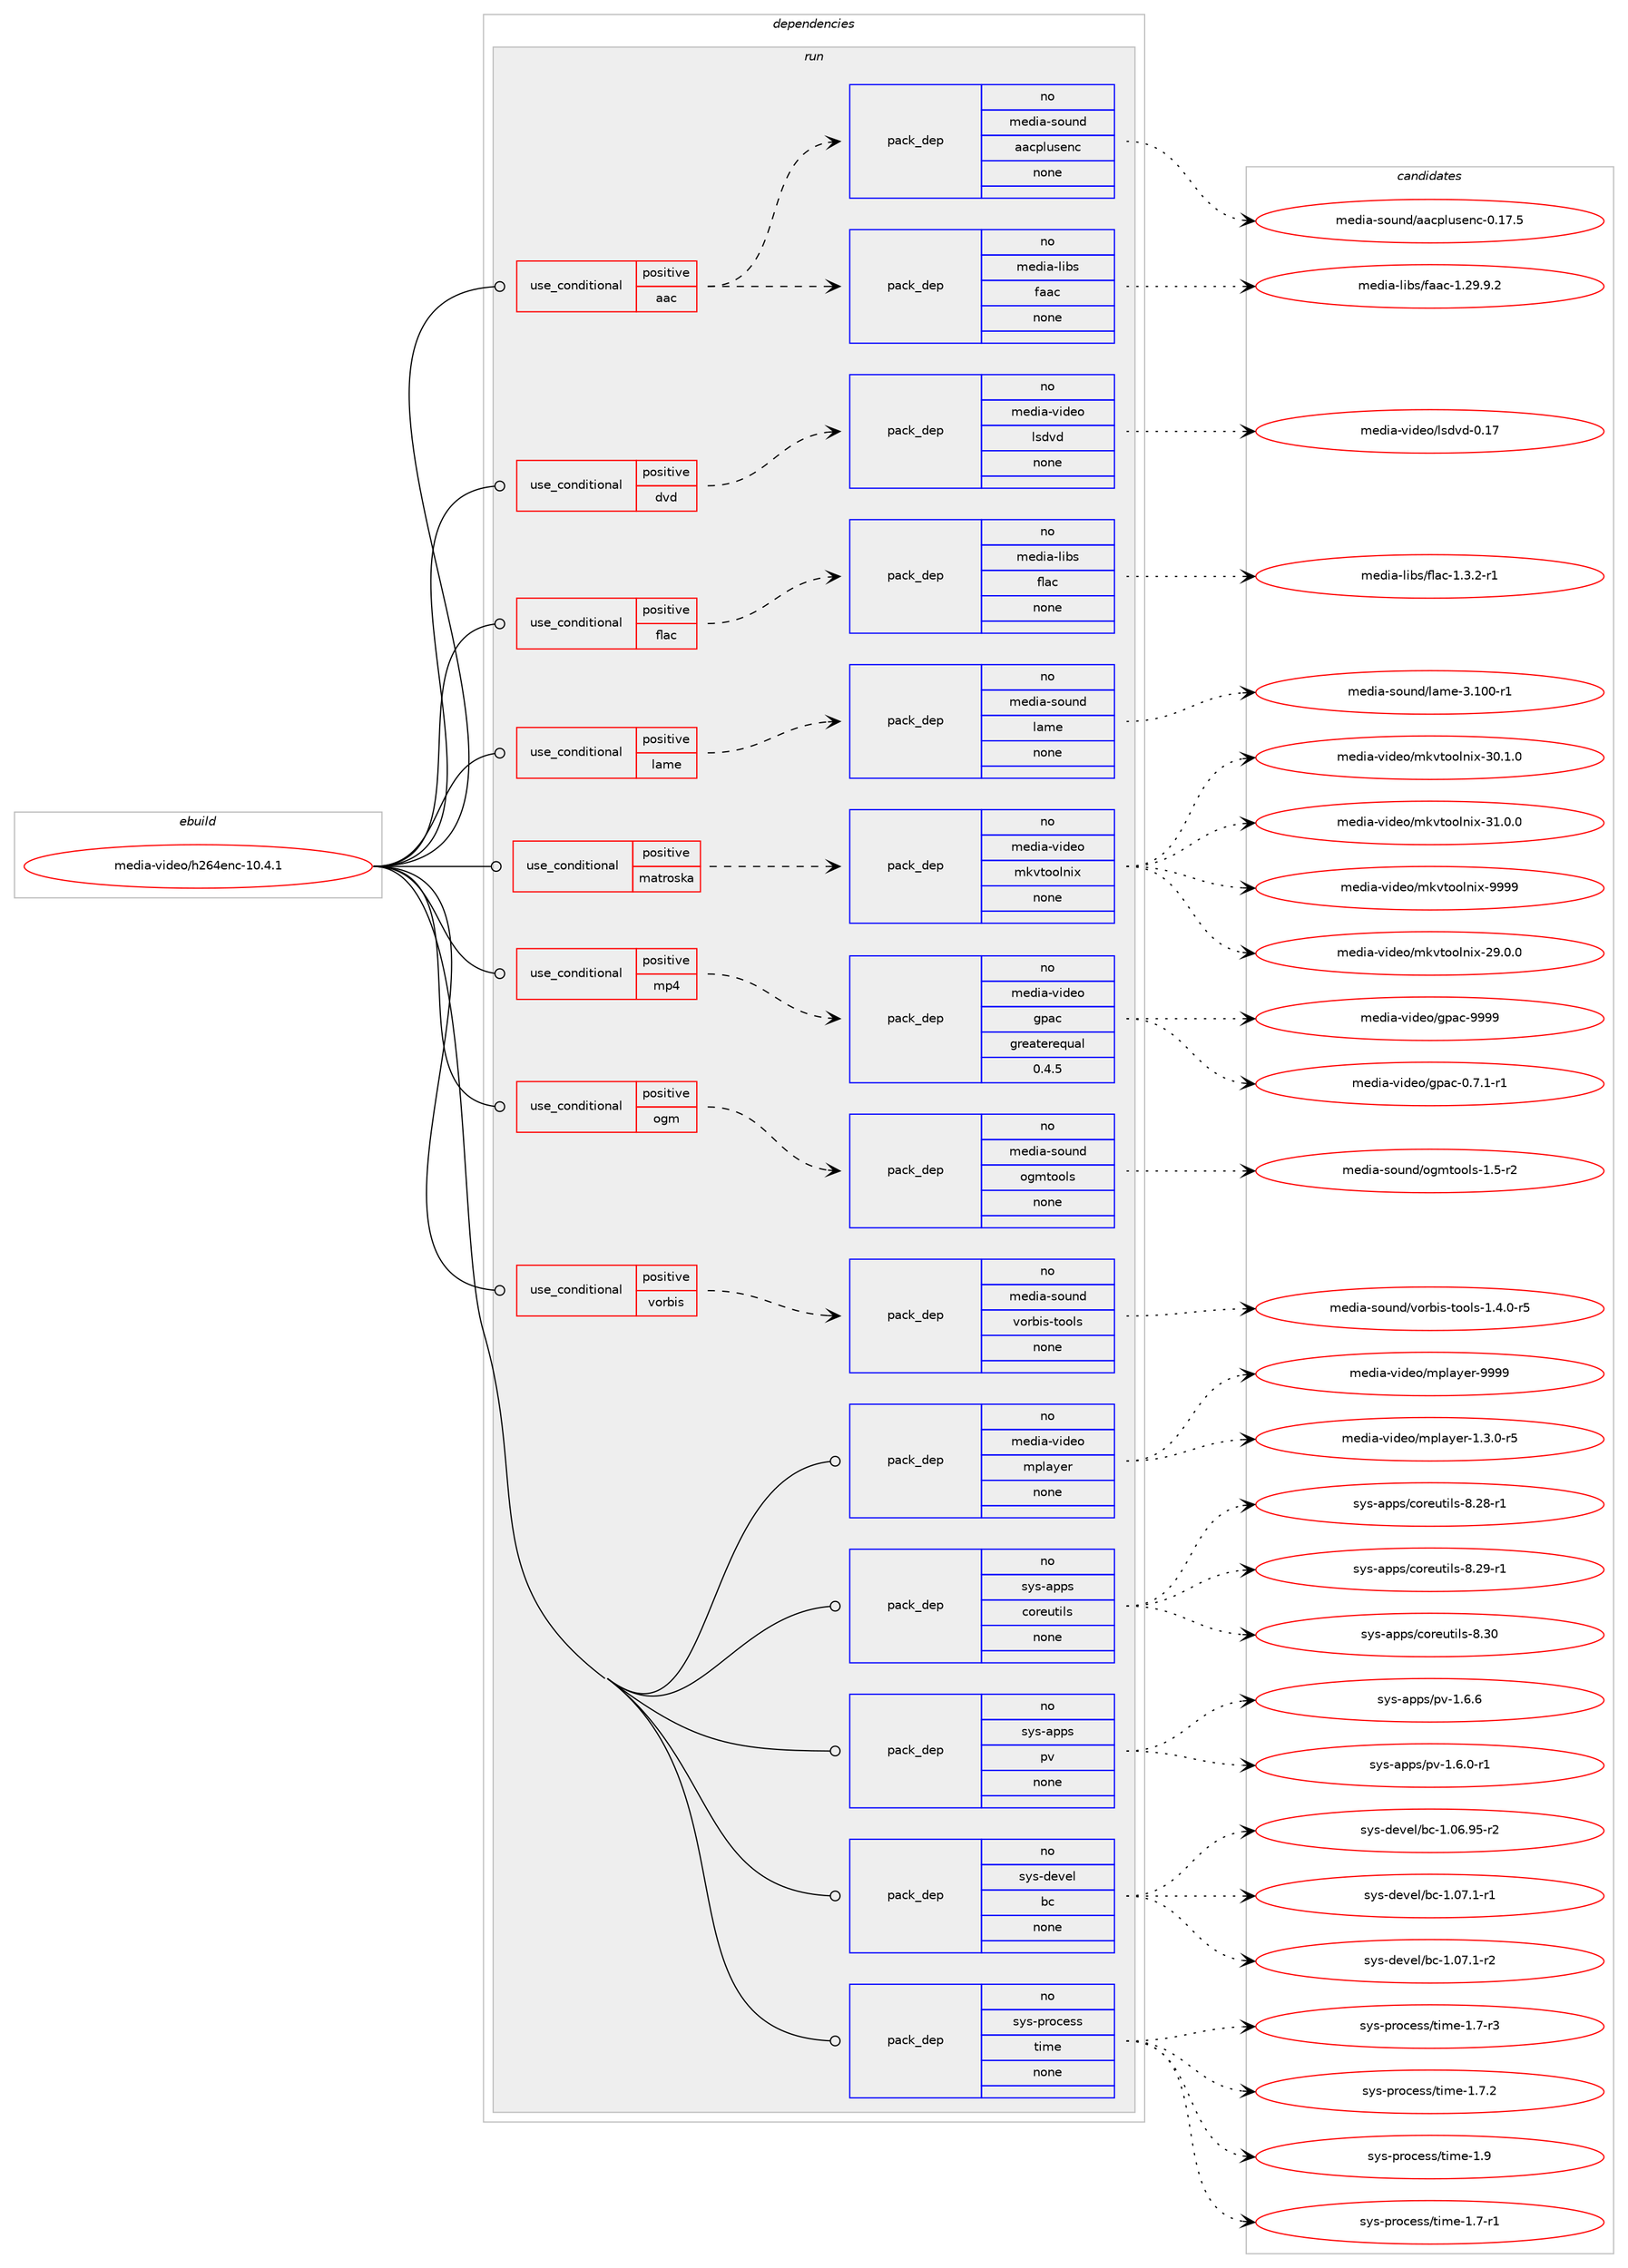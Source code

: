 digraph prolog {

# *************
# Graph options
# *************

newrank=true;
concentrate=true;
compound=true;
graph [rankdir=LR,fontname=Helvetica,fontsize=10,ranksep=1.5];#, ranksep=2.5, nodesep=0.2];
edge  [arrowhead=vee];
node  [fontname=Helvetica,fontsize=10];

# **********
# The ebuild
# **********

subgraph cluster_leftcol {
color=gray;
rank=same;
label=<<i>ebuild</i>>;
id [label="media-video/h264enc-10.4.1", color=red, width=4, href="../media-video/h264enc-10.4.1.svg"];
}

# ****************
# The dependencies
# ****************

subgraph cluster_midcol {
color=gray;
label=<<i>dependencies</i>>;
subgraph cluster_compile {
fillcolor="#eeeeee";
style=filled;
label=<<i>compile</i>>;
}
subgraph cluster_compileandrun {
fillcolor="#eeeeee";
style=filled;
label=<<i>compile and run</i>>;
}
subgraph cluster_run {
fillcolor="#eeeeee";
style=filled;
label=<<i>run</i>>;
subgraph cond440212 {
dependency1637409 [label=<<TABLE BORDER="0" CELLBORDER="1" CELLSPACING="0" CELLPADDING="4"><TR><TD ROWSPAN="3" CELLPADDING="10">use_conditional</TD></TR><TR><TD>positive</TD></TR><TR><TD>aac</TD></TR></TABLE>>, shape=none, color=red];
subgraph pack1170768 {
dependency1637410 [label=<<TABLE BORDER="0" CELLBORDER="1" CELLSPACING="0" CELLPADDING="4" WIDTH="220"><TR><TD ROWSPAN="6" CELLPADDING="30">pack_dep</TD></TR><TR><TD WIDTH="110">no</TD></TR><TR><TD>media-libs</TD></TR><TR><TD>faac</TD></TR><TR><TD>none</TD></TR><TR><TD></TD></TR></TABLE>>, shape=none, color=blue];
}
dependency1637409:e -> dependency1637410:w [weight=20,style="dashed",arrowhead="vee"];
subgraph pack1170769 {
dependency1637411 [label=<<TABLE BORDER="0" CELLBORDER="1" CELLSPACING="0" CELLPADDING="4" WIDTH="220"><TR><TD ROWSPAN="6" CELLPADDING="30">pack_dep</TD></TR><TR><TD WIDTH="110">no</TD></TR><TR><TD>media-sound</TD></TR><TR><TD>aacplusenc</TD></TR><TR><TD>none</TD></TR><TR><TD></TD></TR></TABLE>>, shape=none, color=blue];
}
dependency1637409:e -> dependency1637411:w [weight=20,style="dashed",arrowhead="vee"];
}
id:e -> dependency1637409:w [weight=20,style="solid",arrowhead="odot"];
subgraph cond440213 {
dependency1637412 [label=<<TABLE BORDER="0" CELLBORDER="1" CELLSPACING="0" CELLPADDING="4"><TR><TD ROWSPAN="3" CELLPADDING="10">use_conditional</TD></TR><TR><TD>positive</TD></TR><TR><TD>dvd</TD></TR></TABLE>>, shape=none, color=red];
subgraph pack1170770 {
dependency1637413 [label=<<TABLE BORDER="0" CELLBORDER="1" CELLSPACING="0" CELLPADDING="4" WIDTH="220"><TR><TD ROWSPAN="6" CELLPADDING="30">pack_dep</TD></TR><TR><TD WIDTH="110">no</TD></TR><TR><TD>media-video</TD></TR><TR><TD>lsdvd</TD></TR><TR><TD>none</TD></TR><TR><TD></TD></TR></TABLE>>, shape=none, color=blue];
}
dependency1637412:e -> dependency1637413:w [weight=20,style="dashed",arrowhead="vee"];
}
id:e -> dependency1637412:w [weight=20,style="solid",arrowhead="odot"];
subgraph cond440214 {
dependency1637414 [label=<<TABLE BORDER="0" CELLBORDER="1" CELLSPACING="0" CELLPADDING="4"><TR><TD ROWSPAN="3" CELLPADDING="10">use_conditional</TD></TR><TR><TD>positive</TD></TR><TR><TD>flac</TD></TR></TABLE>>, shape=none, color=red];
subgraph pack1170771 {
dependency1637415 [label=<<TABLE BORDER="0" CELLBORDER="1" CELLSPACING="0" CELLPADDING="4" WIDTH="220"><TR><TD ROWSPAN="6" CELLPADDING="30">pack_dep</TD></TR><TR><TD WIDTH="110">no</TD></TR><TR><TD>media-libs</TD></TR><TR><TD>flac</TD></TR><TR><TD>none</TD></TR><TR><TD></TD></TR></TABLE>>, shape=none, color=blue];
}
dependency1637414:e -> dependency1637415:w [weight=20,style="dashed",arrowhead="vee"];
}
id:e -> dependency1637414:w [weight=20,style="solid",arrowhead="odot"];
subgraph cond440215 {
dependency1637416 [label=<<TABLE BORDER="0" CELLBORDER="1" CELLSPACING="0" CELLPADDING="4"><TR><TD ROWSPAN="3" CELLPADDING="10">use_conditional</TD></TR><TR><TD>positive</TD></TR><TR><TD>lame</TD></TR></TABLE>>, shape=none, color=red];
subgraph pack1170772 {
dependency1637417 [label=<<TABLE BORDER="0" CELLBORDER="1" CELLSPACING="0" CELLPADDING="4" WIDTH="220"><TR><TD ROWSPAN="6" CELLPADDING="30">pack_dep</TD></TR><TR><TD WIDTH="110">no</TD></TR><TR><TD>media-sound</TD></TR><TR><TD>lame</TD></TR><TR><TD>none</TD></TR><TR><TD></TD></TR></TABLE>>, shape=none, color=blue];
}
dependency1637416:e -> dependency1637417:w [weight=20,style="dashed",arrowhead="vee"];
}
id:e -> dependency1637416:w [weight=20,style="solid",arrowhead="odot"];
subgraph cond440216 {
dependency1637418 [label=<<TABLE BORDER="0" CELLBORDER="1" CELLSPACING="0" CELLPADDING="4"><TR><TD ROWSPAN="3" CELLPADDING="10">use_conditional</TD></TR><TR><TD>positive</TD></TR><TR><TD>matroska</TD></TR></TABLE>>, shape=none, color=red];
subgraph pack1170773 {
dependency1637419 [label=<<TABLE BORDER="0" CELLBORDER="1" CELLSPACING="0" CELLPADDING="4" WIDTH="220"><TR><TD ROWSPAN="6" CELLPADDING="30">pack_dep</TD></TR><TR><TD WIDTH="110">no</TD></TR><TR><TD>media-video</TD></TR><TR><TD>mkvtoolnix</TD></TR><TR><TD>none</TD></TR><TR><TD></TD></TR></TABLE>>, shape=none, color=blue];
}
dependency1637418:e -> dependency1637419:w [weight=20,style="dashed",arrowhead="vee"];
}
id:e -> dependency1637418:w [weight=20,style="solid",arrowhead="odot"];
subgraph cond440217 {
dependency1637420 [label=<<TABLE BORDER="0" CELLBORDER="1" CELLSPACING="0" CELLPADDING="4"><TR><TD ROWSPAN="3" CELLPADDING="10">use_conditional</TD></TR><TR><TD>positive</TD></TR><TR><TD>mp4</TD></TR></TABLE>>, shape=none, color=red];
subgraph pack1170774 {
dependency1637421 [label=<<TABLE BORDER="0" CELLBORDER="1" CELLSPACING="0" CELLPADDING="4" WIDTH="220"><TR><TD ROWSPAN="6" CELLPADDING="30">pack_dep</TD></TR><TR><TD WIDTH="110">no</TD></TR><TR><TD>media-video</TD></TR><TR><TD>gpac</TD></TR><TR><TD>greaterequal</TD></TR><TR><TD>0.4.5</TD></TR></TABLE>>, shape=none, color=blue];
}
dependency1637420:e -> dependency1637421:w [weight=20,style="dashed",arrowhead="vee"];
}
id:e -> dependency1637420:w [weight=20,style="solid",arrowhead="odot"];
subgraph cond440218 {
dependency1637422 [label=<<TABLE BORDER="0" CELLBORDER="1" CELLSPACING="0" CELLPADDING="4"><TR><TD ROWSPAN="3" CELLPADDING="10">use_conditional</TD></TR><TR><TD>positive</TD></TR><TR><TD>ogm</TD></TR></TABLE>>, shape=none, color=red];
subgraph pack1170775 {
dependency1637423 [label=<<TABLE BORDER="0" CELLBORDER="1" CELLSPACING="0" CELLPADDING="4" WIDTH="220"><TR><TD ROWSPAN="6" CELLPADDING="30">pack_dep</TD></TR><TR><TD WIDTH="110">no</TD></TR><TR><TD>media-sound</TD></TR><TR><TD>ogmtools</TD></TR><TR><TD>none</TD></TR><TR><TD></TD></TR></TABLE>>, shape=none, color=blue];
}
dependency1637422:e -> dependency1637423:w [weight=20,style="dashed",arrowhead="vee"];
}
id:e -> dependency1637422:w [weight=20,style="solid",arrowhead="odot"];
subgraph cond440219 {
dependency1637424 [label=<<TABLE BORDER="0" CELLBORDER="1" CELLSPACING="0" CELLPADDING="4"><TR><TD ROWSPAN="3" CELLPADDING="10">use_conditional</TD></TR><TR><TD>positive</TD></TR><TR><TD>vorbis</TD></TR></TABLE>>, shape=none, color=red];
subgraph pack1170776 {
dependency1637425 [label=<<TABLE BORDER="0" CELLBORDER="1" CELLSPACING="0" CELLPADDING="4" WIDTH="220"><TR><TD ROWSPAN="6" CELLPADDING="30">pack_dep</TD></TR><TR><TD WIDTH="110">no</TD></TR><TR><TD>media-sound</TD></TR><TR><TD>vorbis-tools</TD></TR><TR><TD>none</TD></TR><TR><TD></TD></TR></TABLE>>, shape=none, color=blue];
}
dependency1637424:e -> dependency1637425:w [weight=20,style="dashed",arrowhead="vee"];
}
id:e -> dependency1637424:w [weight=20,style="solid",arrowhead="odot"];
subgraph pack1170777 {
dependency1637426 [label=<<TABLE BORDER="0" CELLBORDER="1" CELLSPACING="0" CELLPADDING="4" WIDTH="220"><TR><TD ROWSPAN="6" CELLPADDING="30">pack_dep</TD></TR><TR><TD WIDTH="110">no</TD></TR><TR><TD>media-video</TD></TR><TR><TD>mplayer</TD></TR><TR><TD>none</TD></TR><TR><TD></TD></TR></TABLE>>, shape=none, color=blue];
}
id:e -> dependency1637426:w [weight=20,style="solid",arrowhead="odot"];
subgraph pack1170778 {
dependency1637427 [label=<<TABLE BORDER="0" CELLBORDER="1" CELLSPACING="0" CELLPADDING="4" WIDTH="220"><TR><TD ROWSPAN="6" CELLPADDING="30">pack_dep</TD></TR><TR><TD WIDTH="110">no</TD></TR><TR><TD>sys-apps</TD></TR><TR><TD>coreutils</TD></TR><TR><TD>none</TD></TR><TR><TD></TD></TR></TABLE>>, shape=none, color=blue];
}
id:e -> dependency1637427:w [weight=20,style="solid",arrowhead="odot"];
subgraph pack1170779 {
dependency1637428 [label=<<TABLE BORDER="0" CELLBORDER="1" CELLSPACING="0" CELLPADDING="4" WIDTH="220"><TR><TD ROWSPAN="6" CELLPADDING="30">pack_dep</TD></TR><TR><TD WIDTH="110">no</TD></TR><TR><TD>sys-apps</TD></TR><TR><TD>pv</TD></TR><TR><TD>none</TD></TR><TR><TD></TD></TR></TABLE>>, shape=none, color=blue];
}
id:e -> dependency1637428:w [weight=20,style="solid",arrowhead="odot"];
subgraph pack1170780 {
dependency1637429 [label=<<TABLE BORDER="0" CELLBORDER="1" CELLSPACING="0" CELLPADDING="4" WIDTH="220"><TR><TD ROWSPAN="6" CELLPADDING="30">pack_dep</TD></TR><TR><TD WIDTH="110">no</TD></TR><TR><TD>sys-devel</TD></TR><TR><TD>bc</TD></TR><TR><TD>none</TD></TR><TR><TD></TD></TR></TABLE>>, shape=none, color=blue];
}
id:e -> dependency1637429:w [weight=20,style="solid",arrowhead="odot"];
subgraph pack1170781 {
dependency1637430 [label=<<TABLE BORDER="0" CELLBORDER="1" CELLSPACING="0" CELLPADDING="4" WIDTH="220"><TR><TD ROWSPAN="6" CELLPADDING="30">pack_dep</TD></TR><TR><TD WIDTH="110">no</TD></TR><TR><TD>sys-process</TD></TR><TR><TD>time</TD></TR><TR><TD>none</TD></TR><TR><TD></TD></TR></TABLE>>, shape=none, color=blue];
}
id:e -> dependency1637430:w [weight=20,style="solid",arrowhead="odot"];
}
}

# **************
# The candidates
# **************

subgraph cluster_choices {
rank=same;
color=gray;
label=<<i>candidates</i>>;

subgraph choice1170768 {
color=black;
nodesep=1;
choice10910110010597451081059811547102979799454946505746574650 [label="media-libs/faac-1.29.9.2", color=red, width=4,href="../media-libs/faac-1.29.9.2.svg"];
dependency1637410:e -> choice10910110010597451081059811547102979799454946505746574650:w [style=dotted,weight="100"];
}
subgraph choice1170769 {
color=black;
nodesep=1;
choice1091011001059745115111117110100479797991121081171151011109945484649554653 [label="media-sound/aacplusenc-0.17.5", color=red, width=4,href="../media-sound/aacplusenc-0.17.5.svg"];
dependency1637411:e -> choice1091011001059745115111117110100479797991121081171151011109945484649554653:w [style=dotted,weight="100"];
}
subgraph choice1170770 {
color=black;
nodesep=1;
choice1091011001059745118105100101111471081151001181004548464955 [label="media-video/lsdvd-0.17", color=red, width=4,href="../media-video/lsdvd-0.17.svg"];
dependency1637413:e -> choice1091011001059745118105100101111471081151001181004548464955:w [style=dotted,weight="100"];
}
subgraph choice1170771 {
color=black;
nodesep=1;
choice1091011001059745108105981154710210897994549465146504511449 [label="media-libs/flac-1.3.2-r1", color=red, width=4,href="../media-libs/flac-1.3.2-r1.svg"];
dependency1637415:e -> choice1091011001059745108105981154710210897994549465146504511449:w [style=dotted,weight="100"];
}
subgraph choice1170772 {
color=black;
nodesep=1;
choice109101100105974511511111711010047108971091014551464948484511449 [label="media-sound/lame-3.100-r1", color=red, width=4,href="../media-sound/lame-3.100-r1.svg"];
dependency1637417:e -> choice109101100105974511511111711010047108971091014551464948484511449:w [style=dotted,weight="100"];
}
subgraph choice1170773 {
color=black;
nodesep=1;
choice10910110010597451181051001011114710910711811611111110811010512045505746484648 [label="media-video/mkvtoolnix-29.0.0", color=red, width=4,href="../media-video/mkvtoolnix-29.0.0.svg"];
choice10910110010597451181051001011114710910711811611111110811010512045514846494648 [label="media-video/mkvtoolnix-30.1.0", color=red, width=4,href="../media-video/mkvtoolnix-30.1.0.svg"];
choice10910110010597451181051001011114710910711811611111110811010512045514946484648 [label="media-video/mkvtoolnix-31.0.0", color=red, width=4,href="../media-video/mkvtoolnix-31.0.0.svg"];
choice1091011001059745118105100101111471091071181161111111081101051204557575757 [label="media-video/mkvtoolnix-9999", color=red, width=4,href="../media-video/mkvtoolnix-9999.svg"];
dependency1637419:e -> choice10910110010597451181051001011114710910711811611111110811010512045505746484648:w [style=dotted,weight="100"];
dependency1637419:e -> choice10910110010597451181051001011114710910711811611111110811010512045514846494648:w [style=dotted,weight="100"];
dependency1637419:e -> choice10910110010597451181051001011114710910711811611111110811010512045514946484648:w [style=dotted,weight="100"];
dependency1637419:e -> choice1091011001059745118105100101111471091071181161111111081101051204557575757:w [style=dotted,weight="100"];
}
subgraph choice1170774 {
color=black;
nodesep=1;
choice10910110010597451181051001011114710311297994548465546494511449 [label="media-video/gpac-0.7.1-r1", color=red, width=4,href="../media-video/gpac-0.7.1-r1.svg"];
choice10910110010597451181051001011114710311297994557575757 [label="media-video/gpac-9999", color=red, width=4,href="../media-video/gpac-9999.svg"];
dependency1637421:e -> choice10910110010597451181051001011114710311297994548465546494511449:w [style=dotted,weight="100"];
dependency1637421:e -> choice10910110010597451181051001011114710311297994557575757:w [style=dotted,weight="100"];
}
subgraph choice1170775 {
color=black;
nodesep=1;
choice109101100105974511511111711010047111103109116111111108115454946534511450 [label="media-sound/ogmtools-1.5-r2", color=red, width=4,href="../media-sound/ogmtools-1.5-r2.svg"];
dependency1637423:e -> choice109101100105974511511111711010047111103109116111111108115454946534511450:w [style=dotted,weight="100"];
}
subgraph choice1170776 {
color=black;
nodesep=1;
choice10910110010597451151111171101004711811111498105115451161111111081154549465246484511453 [label="media-sound/vorbis-tools-1.4.0-r5", color=red, width=4,href="../media-sound/vorbis-tools-1.4.0-r5.svg"];
dependency1637425:e -> choice10910110010597451151111171101004711811111498105115451161111111081154549465246484511453:w [style=dotted,weight="100"];
}
subgraph choice1170777 {
color=black;
nodesep=1;
choice109101100105974511810510010111147109112108971211011144549465146484511453 [label="media-video/mplayer-1.3.0-r5", color=red, width=4,href="../media-video/mplayer-1.3.0-r5.svg"];
choice109101100105974511810510010111147109112108971211011144557575757 [label="media-video/mplayer-9999", color=red, width=4,href="../media-video/mplayer-9999.svg"];
dependency1637426:e -> choice109101100105974511810510010111147109112108971211011144549465146484511453:w [style=dotted,weight="100"];
dependency1637426:e -> choice109101100105974511810510010111147109112108971211011144557575757:w [style=dotted,weight="100"];
}
subgraph choice1170778 {
color=black;
nodesep=1;
choice1151211154597112112115479911111410111711610510811545564650564511449 [label="sys-apps/coreutils-8.28-r1", color=red, width=4,href="../sys-apps/coreutils-8.28-r1.svg"];
choice1151211154597112112115479911111410111711610510811545564650574511449 [label="sys-apps/coreutils-8.29-r1", color=red, width=4,href="../sys-apps/coreutils-8.29-r1.svg"];
choice115121115459711211211547991111141011171161051081154556465148 [label="sys-apps/coreutils-8.30", color=red, width=4,href="../sys-apps/coreutils-8.30.svg"];
dependency1637427:e -> choice1151211154597112112115479911111410111711610510811545564650564511449:w [style=dotted,weight="100"];
dependency1637427:e -> choice1151211154597112112115479911111410111711610510811545564650574511449:w [style=dotted,weight="100"];
dependency1637427:e -> choice115121115459711211211547991111141011171161051081154556465148:w [style=dotted,weight="100"];
}
subgraph choice1170779 {
color=black;
nodesep=1;
choice1151211154597112112115471121184549465446484511449 [label="sys-apps/pv-1.6.0-r1", color=red, width=4,href="../sys-apps/pv-1.6.0-r1.svg"];
choice115121115459711211211547112118454946544654 [label="sys-apps/pv-1.6.6", color=red, width=4,href="../sys-apps/pv-1.6.6.svg"];
dependency1637428:e -> choice1151211154597112112115471121184549465446484511449:w [style=dotted,weight="100"];
dependency1637428:e -> choice115121115459711211211547112118454946544654:w [style=dotted,weight="100"];
}
subgraph choice1170780 {
color=black;
nodesep=1;
choice1151211154510010111810110847989945494648544657534511450 [label="sys-devel/bc-1.06.95-r2", color=red, width=4,href="../sys-devel/bc-1.06.95-r2.svg"];
choice11512111545100101118101108479899454946485546494511449 [label="sys-devel/bc-1.07.1-r1", color=red, width=4,href="../sys-devel/bc-1.07.1-r1.svg"];
choice11512111545100101118101108479899454946485546494511450 [label="sys-devel/bc-1.07.1-r2", color=red, width=4,href="../sys-devel/bc-1.07.1-r2.svg"];
dependency1637429:e -> choice1151211154510010111810110847989945494648544657534511450:w [style=dotted,weight="100"];
dependency1637429:e -> choice11512111545100101118101108479899454946485546494511449:w [style=dotted,weight="100"];
dependency1637429:e -> choice11512111545100101118101108479899454946485546494511450:w [style=dotted,weight="100"];
}
subgraph choice1170781 {
color=black;
nodesep=1;
choice115121115451121141119910111511547116105109101454946554511449 [label="sys-process/time-1.7-r1", color=red, width=4,href="../sys-process/time-1.7-r1.svg"];
choice115121115451121141119910111511547116105109101454946554511451 [label="sys-process/time-1.7-r3", color=red, width=4,href="../sys-process/time-1.7-r3.svg"];
choice115121115451121141119910111511547116105109101454946554650 [label="sys-process/time-1.7.2", color=red, width=4,href="../sys-process/time-1.7.2.svg"];
choice11512111545112114111991011151154711610510910145494657 [label="sys-process/time-1.9", color=red, width=4,href="../sys-process/time-1.9.svg"];
dependency1637430:e -> choice115121115451121141119910111511547116105109101454946554511449:w [style=dotted,weight="100"];
dependency1637430:e -> choice115121115451121141119910111511547116105109101454946554511451:w [style=dotted,weight="100"];
dependency1637430:e -> choice115121115451121141119910111511547116105109101454946554650:w [style=dotted,weight="100"];
dependency1637430:e -> choice11512111545112114111991011151154711610510910145494657:w [style=dotted,weight="100"];
}
}

}

